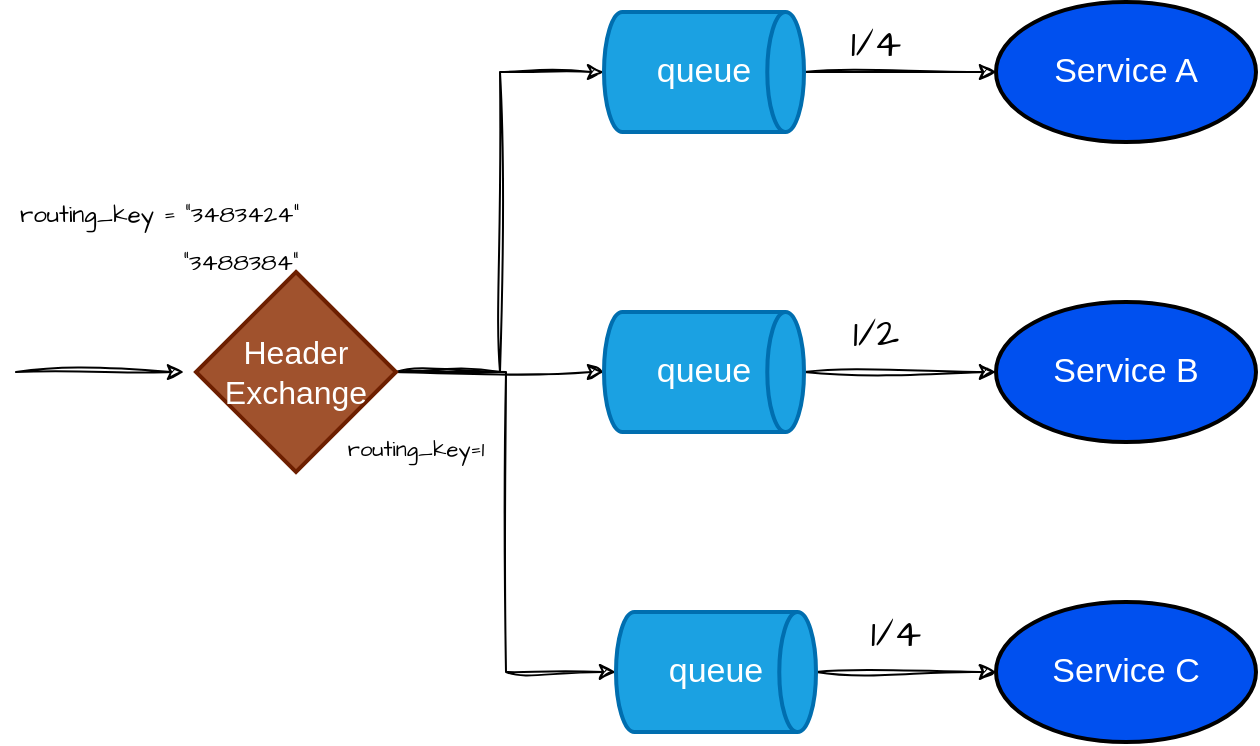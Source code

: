 <mxfile version="21.6.8" type="github">
  <diagram name="Page-1" id="I7Y3hiiRVUTPG9mWLFpE">
    <mxGraphModel dx="1194" dy="-462" grid="1" gridSize="10" guides="1" tooltips="1" connect="1" arrows="1" fold="1" page="1" pageScale="1" pageWidth="827" pageHeight="1169" math="0" shadow="0">
      <root>
        <mxCell id="0" />
        <mxCell id="1" parent="0" />
        <mxCell id="vs_2RJhaY_KzSQfV4Trc-13" style="edgeStyle=orthogonalEdgeStyle;rounded=0;sketch=1;hachureGap=4;jiggle=2;curveFitting=1;orthogonalLoop=1;jettySize=auto;html=1;exitX=1;exitY=0.5;exitDx=0;exitDy=0;exitPerimeter=0;entryX=0;entryY=0.5;entryDx=0;entryDy=0;entryPerimeter=0;fontFamily=Architects Daughter;fontSource=https%3A%2F%2Ffonts.googleapis.com%2Fcss%3Ffamily%3DArchitects%2BDaughter;fontSize=16;" edge="1" parent="1" source="vs_2RJhaY_KzSQfV4Trc-1" target="vs_2RJhaY_KzSQfV4Trc-4">
          <mxGeometry relative="1" as="geometry" />
        </mxCell>
        <mxCell id="vs_2RJhaY_KzSQfV4Trc-14" style="edgeStyle=orthogonalEdgeStyle;rounded=0;sketch=1;hachureGap=4;jiggle=2;curveFitting=1;orthogonalLoop=1;jettySize=auto;html=1;exitX=1;exitY=0.5;exitDx=0;exitDy=0;exitPerimeter=0;fontFamily=Architects Daughter;fontSource=https%3A%2F%2Ffonts.googleapis.com%2Fcss%3Ffamily%3DArchitects%2BDaughter;fontSize=16;" edge="1" parent="1" source="vs_2RJhaY_KzSQfV4Trc-1" target="vs_2RJhaY_KzSQfV4Trc-5">
          <mxGeometry relative="1" as="geometry" />
        </mxCell>
        <mxCell id="vs_2RJhaY_KzSQfV4Trc-15" style="edgeStyle=orthogonalEdgeStyle;rounded=0;sketch=1;hachureGap=4;jiggle=2;curveFitting=1;orthogonalLoop=1;jettySize=auto;html=1;exitX=1;exitY=0.5;exitDx=0;exitDy=0;exitPerimeter=0;entryX=0;entryY=0.5;entryDx=0;entryDy=0;entryPerimeter=0;fontFamily=Architects Daughter;fontSource=https%3A%2F%2Ffonts.googleapis.com%2Fcss%3Ffamily%3DArchitects%2BDaughter;fontSize=16;" edge="1" parent="1" source="vs_2RJhaY_KzSQfV4Trc-1" target="vs_2RJhaY_KzSQfV4Trc-6">
          <mxGeometry relative="1" as="geometry" />
        </mxCell>
        <mxCell id="vs_2RJhaY_KzSQfV4Trc-1" value="Header&lt;br&gt;Exchange" style="strokeWidth=2;html=1;shape=mxgraph.flowchart.decision;whiteSpace=wrap;fillColor=#a0522d;strokeColor=#6D1F00;fontColor=#ffffff;fontSize=16;rounded=0;" vertex="1" parent="1">
          <mxGeometry x="110" y="1320" width="100" height="100" as="geometry" />
        </mxCell>
        <mxCell id="vs_2RJhaY_KzSQfV4Trc-2" value="" style="endArrow=classic;html=1;sketch=1;hachureGap=4;jiggle=2;curveFitting=1;fontFamily=Helvetica;fontSource=https://fonts.googleapis.com/css?family=Architects+Daughter;fontSize=17;fontColor=#ffffff;entryX=-0.06;entryY=0.5;entryDx=0;entryDy=0;entryPerimeter=0;" edge="1" parent="1" target="vs_2RJhaY_KzSQfV4Trc-1">
          <mxGeometry width="50" height="50" relative="1" as="geometry">
            <mxPoint x="20" y="1370" as="sourcePoint" />
            <mxPoint x="80" y="1370" as="targetPoint" />
          </mxGeometry>
        </mxCell>
        <mxCell id="vs_2RJhaY_KzSQfV4Trc-3" value="&lt;font style=&quot;font-size: 12px;&quot;&gt;routing_key = &quot;3483424&quot;&lt;br&gt;&amp;nbsp; &amp;nbsp; &amp;nbsp; &amp;nbsp; &amp;nbsp; &amp;nbsp; &amp;nbsp; &amp;nbsp; &amp;nbsp;&quot;3488384&quot;&lt;br&gt;&lt;/font&gt;" style="text;html=1;strokeColor=none;fillColor=none;align=left;verticalAlign=middle;whiteSpace=wrap;rounded=0;fontSize=20;fontFamily=Architects Daughter;" vertex="1" parent="1">
          <mxGeometry x="20" y="1260" width="170" height="80" as="geometry" />
        </mxCell>
        <mxCell id="vs_2RJhaY_KzSQfV4Trc-10" style="edgeStyle=orthogonalEdgeStyle;rounded=0;sketch=1;hachureGap=4;jiggle=2;curveFitting=1;orthogonalLoop=1;jettySize=auto;html=1;exitX=1;exitY=0.5;exitDx=0;exitDy=0;exitPerimeter=0;fontFamily=Architects Daughter;fontSource=https%3A%2F%2Ffonts.googleapis.com%2Fcss%3Ffamily%3DArchitects%2BDaughter;fontSize=16;" edge="1" parent="1" source="vs_2RJhaY_KzSQfV4Trc-4" target="vs_2RJhaY_KzSQfV4Trc-7">
          <mxGeometry relative="1" as="geometry" />
        </mxCell>
        <mxCell id="vs_2RJhaY_KzSQfV4Trc-4" value="queue" style="strokeWidth=2;html=1;shape=mxgraph.flowchart.direct_data;whiteSpace=wrap;fillColor=#1ba1e2;fontColor=#ffffff;strokeColor=#006EAF;fontSize=17;rounded=0;" vertex="1" parent="1">
          <mxGeometry x="314" y="1190" width="100" height="60" as="geometry" />
        </mxCell>
        <mxCell id="vs_2RJhaY_KzSQfV4Trc-11" style="edgeStyle=orthogonalEdgeStyle;rounded=0;sketch=1;hachureGap=4;jiggle=2;curveFitting=1;orthogonalLoop=1;jettySize=auto;html=1;exitX=1;exitY=0.5;exitDx=0;exitDy=0;exitPerimeter=0;fontFamily=Architects Daughter;fontSource=https%3A%2F%2Ffonts.googleapis.com%2Fcss%3Ffamily%3DArchitects%2BDaughter;fontSize=16;" edge="1" parent="1" source="vs_2RJhaY_KzSQfV4Trc-5" target="vs_2RJhaY_KzSQfV4Trc-8">
          <mxGeometry relative="1" as="geometry" />
        </mxCell>
        <mxCell id="vs_2RJhaY_KzSQfV4Trc-5" value="queue" style="strokeWidth=2;html=1;shape=mxgraph.flowchart.direct_data;whiteSpace=wrap;fillColor=#1ba1e2;fontColor=#ffffff;strokeColor=#006EAF;fontSize=17;rounded=0;" vertex="1" parent="1">
          <mxGeometry x="314" y="1340" width="100" height="60" as="geometry" />
        </mxCell>
        <mxCell id="vs_2RJhaY_KzSQfV4Trc-12" style="edgeStyle=orthogonalEdgeStyle;rounded=0;sketch=1;hachureGap=4;jiggle=2;curveFitting=1;orthogonalLoop=1;jettySize=auto;html=1;exitX=1;exitY=0.5;exitDx=0;exitDy=0;exitPerimeter=0;fontFamily=Architects Daughter;fontSource=https%3A%2F%2Ffonts.googleapis.com%2Fcss%3Ffamily%3DArchitects%2BDaughter;fontSize=16;" edge="1" parent="1" source="vs_2RJhaY_KzSQfV4Trc-6" target="vs_2RJhaY_KzSQfV4Trc-9">
          <mxGeometry relative="1" as="geometry" />
        </mxCell>
        <mxCell id="vs_2RJhaY_KzSQfV4Trc-6" value="queue" style="strokeWidth=2;html=1;shape=mxgraph.flowchart.direct_data;whiteSpace=wrap;fillColor=#1ba1e2;fontColor=#ffffff;strokeColor=#006EAF;fontSize=17;rounded=0;" vertex="1" parent="1">
          <mxGeometry x="320" y="1490" width="100" height="60" as="geometry" />
        </mxCell>
        <mxCell id="vs_2RJhaY_KzSQfV4Trc-7" value="Service A" style="strokeWidth=2;html=1;shape=mxgraph.flowchart.start_1;whiteSpace=wrap;fillColor=#0050ef;strokeColor=default;fontColor=#ffffff;fontSize=17;rounded=0;" vertex="1" parent="1">
          <mxGeometry x="510" y="1185" width="130" height="70" as="geometry" />
        </mxCell>
        <mxCell id="vs_2RJhaY_KzSQfV4Trc-8" value="Service B" style="strokeWidth=2;html=1;shape=mxgraph.flowchart.start_1;whiteSpace=wrap;fillColor=#0050ef;strokeColor=default;fontColor=#ffffff;fontSize=17;rounded=0;" vertex="1" parent="1">
          <mxGeometry x="510" y="1335" width="130" height="70" as="geometry" />
        </mxCell>
        <mxCell id="vs_2RJhaY_KzSQfV4Trc-9" value="Service C" style="strokeWidth=2;html=1;shape=mxgraph.flowchart.start_1;whiteSpace=wrap;fillColor=#0050ef;strokeColor=default;fontColor=#ffffff;fontSize=17;rounded=0;" vertex="1" parent="1">
          <mxGeometry x="510" y="1485" width="130" height="70" as="geometry" />
        </mxCell>
        <mxCell id="vs_2RJhaY_KzSQfV4Trc-16" value="&lt;font style=&quot;font-size: 11px;&quot;&gt;routing_key=1&lt;/font&gt;" style="text;html=1;strokeColor=none;fillColor=none;align=center;verticalAlign=middle;whiteSpace=wrap;rounded=0;fontSize=20;fontFamily=Architects Daughter;" vertex="1" parent="1">
          <mxGeometry x="190" y="1390" width="60" height="30" as="geometry" />
        </mxCell>
        <mxCell id="vs_2RJhaY_KzSQfV4Trc-17" value="1/4" style="text;html=1;strokeColor=none;fillColor=none;align=center;verticalAlign=middle;whiteSpace=wrap;rounded=0;fontSize=20;fontFamily=Architects Daughter;" vertex="1" parent="1">
          <mxGeometry x="420" y="1190" width="60" height="30" as="geometry" />
        </mxCell>
        <mxCell id="vs_2RJhaY_KzSQfV4Trc-19" value="1/4" style="text;html=1;strokeColor=none;fillColor=none;align=center;verticalAlign=middle;whiteSpace=wrap;rounded=0;fontSize=20;fontFamily=Architects Daughter;" vertex="1" parent="1">
          <mxGeometry x="430" y="1485" width="60" height="30" as="geometry" />
        </mxCell>
        <mxCell id="vs_2RJhaY_KzSQfV4Trc-20" value="1/2" style="text;html=1;strokeColor=none;fillColor=none;align=center;verticalAlign=middle;whiteSpace=wrap;rounded=0;fontSize=20;fontFamily=Architects Daughter;" vertex="1" parent="1">
          <mxGeometry x="420" y="1335" width="60" height="30" as="geometry" />
        </mxCell>
      </root>
    </mxGraphModel>
  </diagram>
</mxfile>
